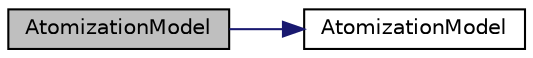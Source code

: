 digraph "AtomizationModel"
{
  bgcolor="transparent";
  edge [fontname="Helvetica",fontsize="10",labelfontname="Helvetica",labelfontsize="10"];
  node [fontname="Helvetica",fontsize="10",shape=record];
  rankdir="LR";
  Node1 [label="AtomizationModel",height=0.2,width=0.4,color="black", fillcolor="grey75", style="filled", fontcolor="black"];
  Node1 -> Node2 [color="midnightblue",fontsize="10",style="solid",fontname="Helvetica"];
  Node2 [label="AtomizationModel",height=0.2,width=0.4,color="black",URL="$a00080.html#a948ee1fdf9c0d663d19d8e82c9830cc5",tooltip="Construct null from owner. "];
}
